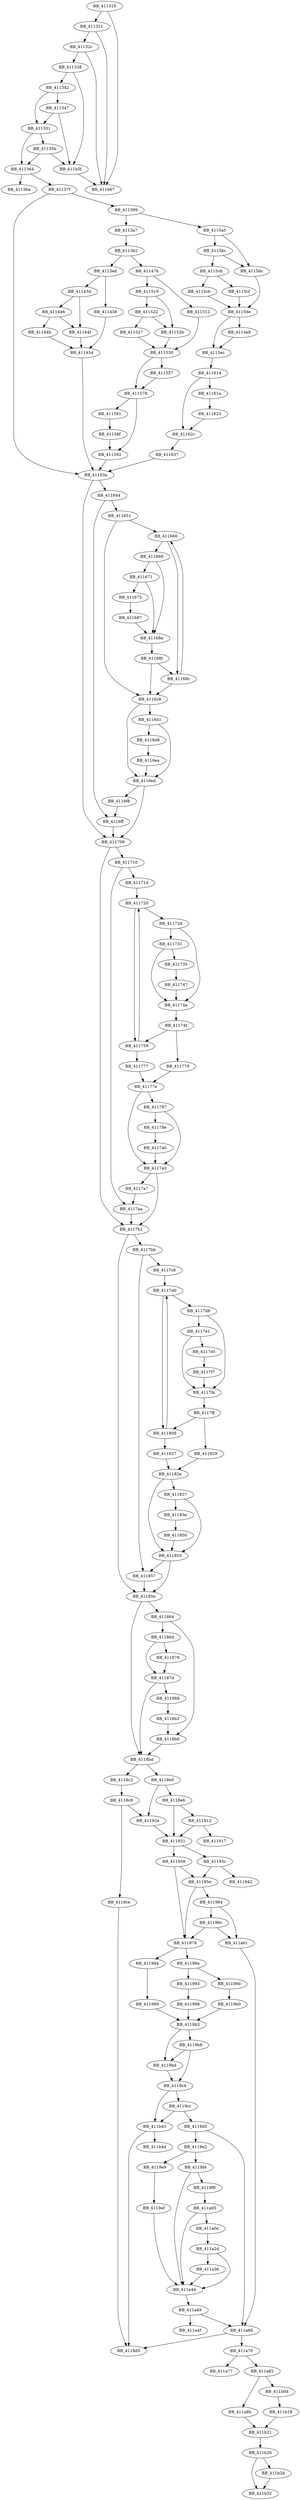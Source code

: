 DiGraph sub_411310{
BB_411310->BB_411321
BB_411310->BB_411b67
BB_411321->BB_41132c
BB_411321->BB_411b67
BB_41132c->BB_411338
BB_41132c->BB_411b67
BB_411338->BB_411342
BB_411338->BB_411b5f
BB_411342->BB_411347
BB_411342->BB_411351
BB_411347->BB_411351
BB_411347->BB_411b5f
BB_411351->BB_41135b
BB_411351->BB_411364
BB_41135b->BB_411364
BB_41135b->BB_411b5f
BB_411364->BB_41136a
BB_411364->BB_41137f
BB_41137f->BB_411399
BB_41137f->BB_41163a
BB_411399->BB_4113a7
BB_411399->BB_4115a5
BB_4113a7->BB_4113b2
BB_4113b2->BB_4113ed
BB_4113b2->BB_411476
BB_4113ed->BB_411438
BB_4113ed->BB_41143d
BB_411438->BB_411454
BB_41143d->BB_411446
BB_41143d->BB_41144f
BB_411446->BB_41144b
BB_411446->BB_41144f
BB_41144b->BB_411454
BB_41144f->BB_411454
BB_411454->BB_41163a
BB_411476->BB_411512
BB_411476->BB_411519
BB_411512->BB_411530
BB_411519->BB_411522
BB_411519->BB_41152b
BB_411522->BB_411527
BB_411522->BB_41152b
BB_411527->BB_411530
BB_41152b->BB_411530
BB_411530->BB_411557
BB_411530->BB_411578
BB_411557->BB_411578
BB_411578->BB_411581
BB_411578->BB_411592
BB_411581->BB_41158f
BB_41158f->BB_411592
BB_411592->BB_41163a
BB_4115a5->BB_4115bc
BB_4115a5->BB_4115dc
BB_4115bc->BB_4115c6
BB_4115bc->BB_4115dc
BB_4115c6->BB_4115cb
BB_4115c6->BB_4115cf
BB_4115cb->BB_4115de
BB_4115cf->BB_4115de
BB_4115dc->BB_4115de
BB_4115de->BB_4115e9
BB_4115de->BB_4115ec
BB_4115e9->BB_4115ec
BB_4115ec->BB_411614
BB_411614->BB_41161a
BB_411614->BB_41162c
BB_41161a->BB_411623
BB_411623->BB_41162c
BB_41162c->BB_411637
BB_411637->BB_41163a
BB_41163a->BB_411644
BB_41163a->BB_411706
BB_411644->BB_411651
BB_411644->BB_4116ff
BB_411651->BB_411660
BB_411651->BB_4116c8
BB_411660->BB_411668
BB_411660->BB_41169c
BB_411668->BB_411671
BB_411668->BB_41168a
BB_411671->BB_411675
BB_411671->BB_41168a
BB_411675->BB_411687
BB_411687->BB_41168a
BB_41168a->BB_41168f
BB_41168f->BB_41169c
BB_41168f->BB_4116c8
BB_41169c->BB_411660
BB_41169c->BB_4116c8
BB_4116c8->BB_4116d1
BB_4116c8->BB_4116ed
BB_4116d1->BB_4116d8
BB_4116d1->BB_4116ed
BB_4116d8->BB_4116ea
BB_4116ea->BB_4116ed
BB_4116ed->BB_4116f8
BB_4116ed->BB_411706
BB_4116f8->BB_4116ff
BB_4116ff->BB_411706
BB_411706->BB_411710
BB_411706->BB_4117b1
BB_411710->BB_41171d
BB_411710->BB_4117aa
BB_41171d->BB_411720
BB_411720->BB_411728
BB_411720->BB_411759
BB_411728->BB_411731
BB_411728->BB_41174a
BB_411731->BB_411735
BB_411731->BB_41174a
BB_411735->BB_411747
BB_411747->BB_41174a
BB_41174a->BB_41174f
BB_41174f->BB_411759
BB_41174f->BB_411779
BB_411759->BB_411720
BB_411759->BB_411777
BB_411777->BB_41177e
BB_411779->BB_41177e
BB_41177e->BB_411787
BB_41177e->BB_4117a3
BB_411787->BB_41178e
BB_411787->BB_4117a3
BB_41178e->BB_4117a0
BB_4117a0->BB_4117a3
BB_4117a3->BB_4117a7
BB_4117a3->BB_4117b1
BB_4117a7->BB_4117aa
BB_4117aa->BB_4117b1
BB_4117b1->BB_4117bb
BB_4117b1->BB_41185e
BB_4117bb->BB_4117c8
BB_4117bb->BB_411857
BB_4117c8->BB_4117d0
BB_4117d0->BB_4117d8
BB_4117d0->BB_411809
BB_4117d8->BB_4117e1
BB_4117d8->BB_4117fa
BB_4117e1->BB_4117e5
BB_4117e1->BB_4117fa
BB_4117e5->BB_4117f7
BB_4117f7->BB_4117fa
BB_4117fa->BB_4117ff
BB_4117ff->BB_411809
BB_4117ff->BB_411829
BB_411809->BB_4117d0
BB_411809->BB_411827
BB_411827->BB_41182e
BB_411829->BB_41182e
BB_41182e->BB_411837
BB_41182e->BB_411853
BB_411837->BB_41183e
BB_411837->BB_411853
BB_41183e->BB_411850
BB_411850->BB_411853
BB_411853->BB_411857
BB_411853->BB_41185e
BB_411857->BB_41185e
BB_41185e->BB_411864
BB_41185e->BB_4118bd
BB_411864->BB_41186d
BB_411864->BB_4118b6
BB_41186d->BB_411878
BB_41186d->BB_41187d
BB_411878->BB_41187d
BB_41187d->BB_411888
BB_41187d->BB_4118bd
BB_411888->BB_4118b3
BB_4118b3->BB_4118b6
BB_4118b6->BB_4118bd
BB_4118bd->BB_4118c3
BB_4118bd->BB_4118e0
BB_4118c3->BB_4118c8
BB_4118c8->BB_4118ce
BB_4118c8->BB_41192e
BB_4118ce->BB_4118d5
BB_4118e0->BB_4118e6
BB_4118e0->BB_41192e
BB_4118e6->BB_411912
BB_4118e6->BB_411931
BB_411912->BB_411917
BB_411912->BB_411931
BB_41192e->BB_411931
BB_411931->BB_41193c
BB_411931->BB_411958
BB_41193c->BB_411942
BB_41193c->BB_41195e
BB_411958->BB_41195e
BB_411958->BB_411978
BB_41195e->BB_411964
BB_41195e->BB_411978
BB_411964->BB_41196c
BB_411964->BB_411a61
BB_41196c->BB_411978
BB_41196c->BB_411a61
BB_411978->BB_411984
BB_411978->BB_41198e
BB_411984->BB_411989
BB_411989->BB_4119b3
BB_41198e->BB_411993
BB_41198e->BB_41199d
BB_411993->BB_411998
BB_411998->BB_4119b3
BB_41199d->BB_4119b0
BB_4119b0->BB_4119b3
BB_4119b3->BB_4119b8
BB_4119b3->BB_4119bd
BB_4119b8->BB_4119bd
BB_4119b8->BB_4119c4
BB_4119bd->BB_4119c4
BB_4119c4->BB_4119cc
BB_4119c4->BB_411b43
BB_4119cc->BB_4119d5
BB_4119cc->BB_411b43
BB_4119d5->BB_4119e2
BB_4119d5->BB_411a66
BB_4119e2->BB_4119e9
BB_4119e2->BB_4119f4
BB_4119e9->BB_4119ef
BB_4119ef->BB_411a44
BB_4119f4->BB_4119f9
BB_4119f4->BB_411a44
BB_4119f9->BB_411a05
BB_411a05->BB_411a0e
BB_411a05->BB_411a44
BB_411a0e->BB_411a2d
BB_411a2d->BB_411a36
BB_411a2d->BB_411a44
BB_411a36->BB_411a44
BB_411a44->BB_411a49
BB_411a49->BB_411a4f
BB_411a49->BB_411a66
BB_411a61->BB_411a66
BB_411a66->BB_4118d5
BB_411a66->BB_411a70
BB_411a70->BB_411a77
BB_411a70->BB_411a82
BB_411a82->BB_411a8b
BB_411a82->BB_411b0d
BB_411a8b->BB_411b21
BB_411b0d->BB_411b18
BB_411b18->BB_411b21
BB_411b21->BB_411b26
BB_411b26->BB_411b2d
BB_411b26->BB_411b32
BB_411b2d->BB_411b32
BB_411b43->BB_4118d5
BB_411b43->BB_411b4d
BB_411b5f->BB_411b67
}
